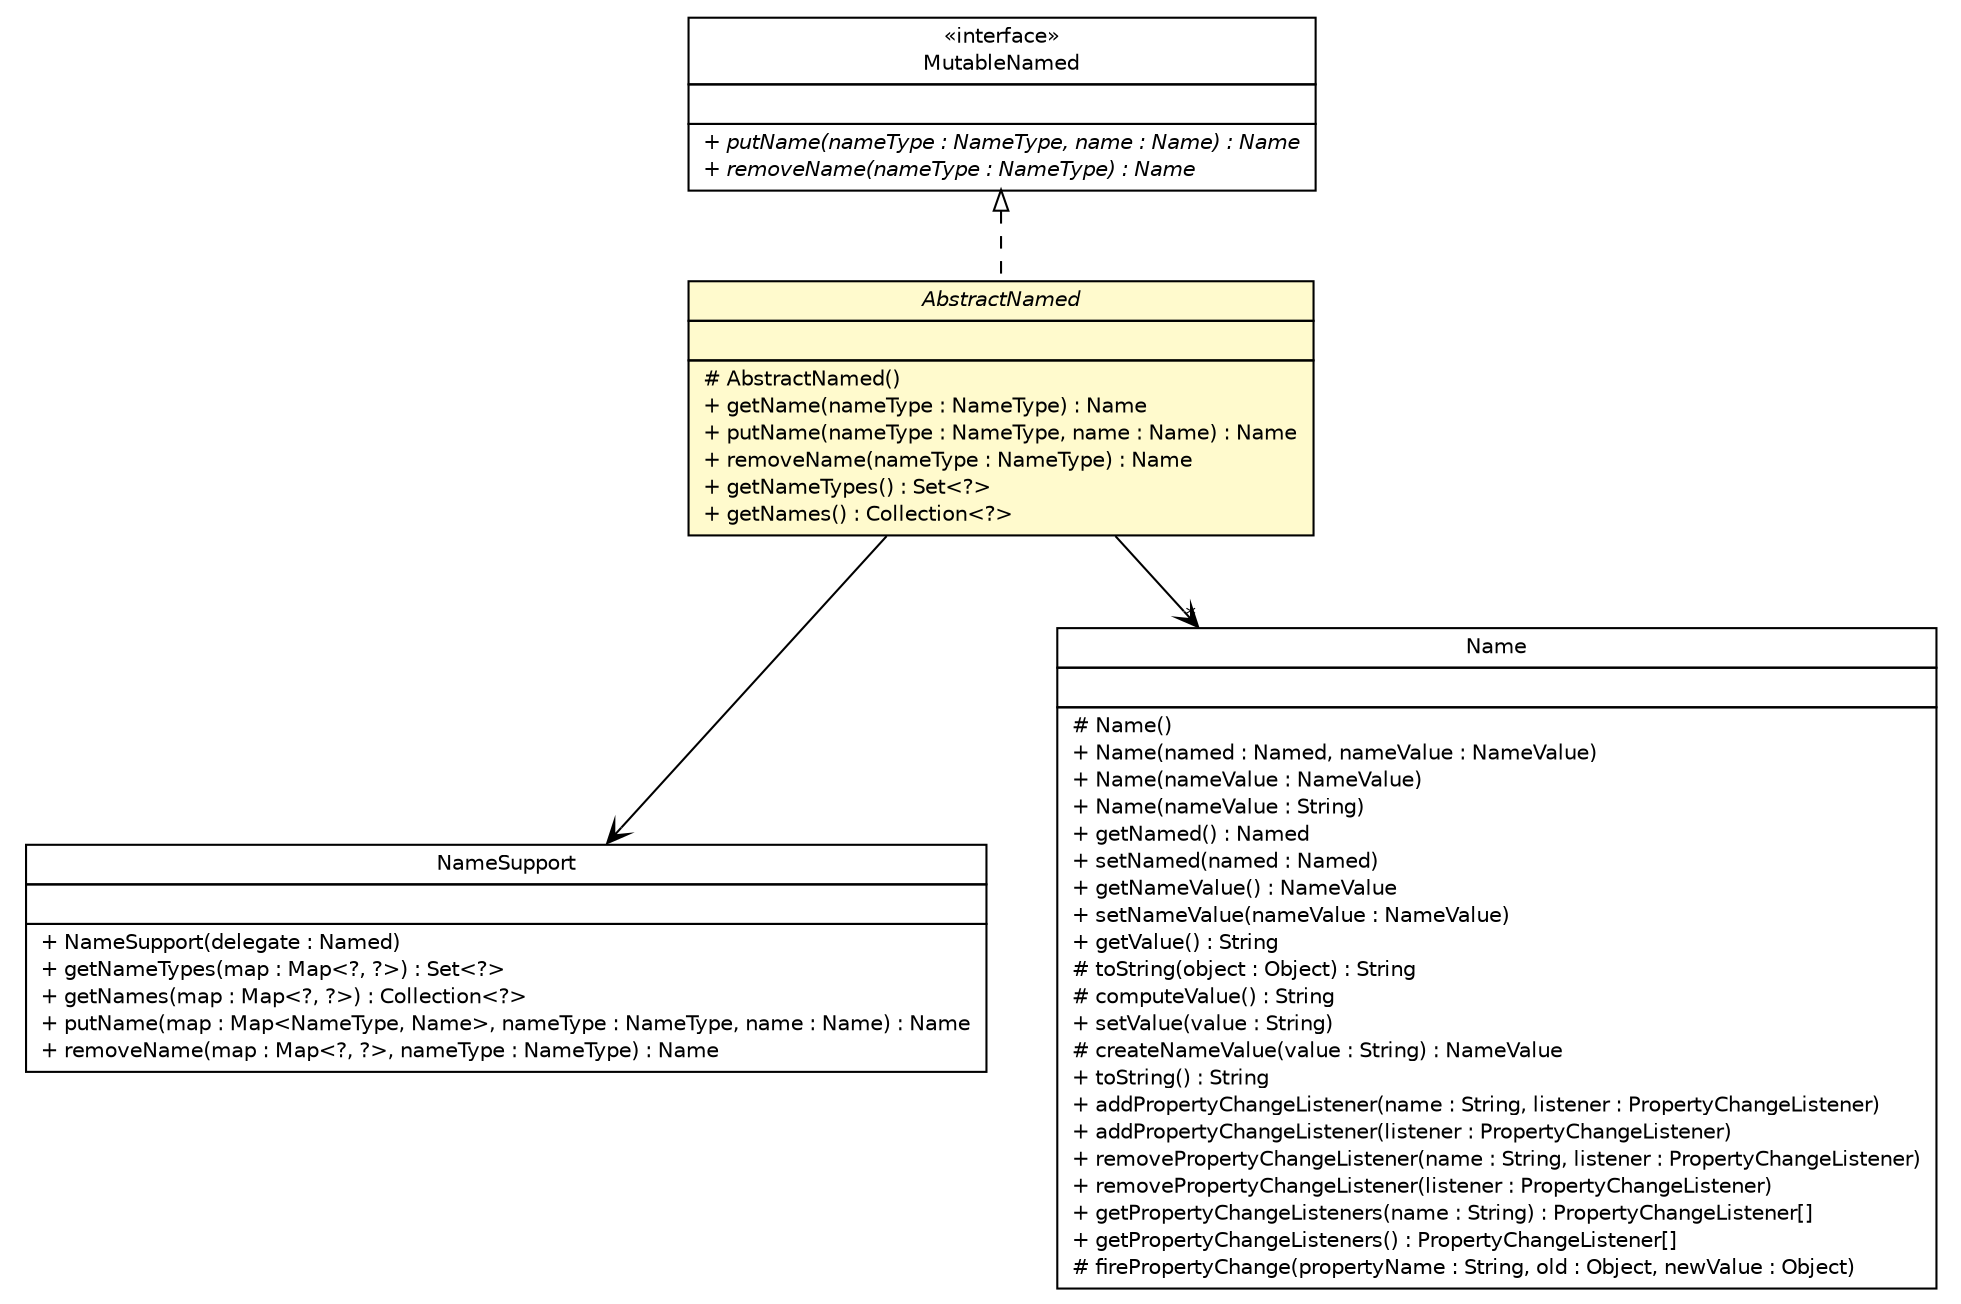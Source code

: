 #!/usr/local/bin/dot
#
# Class diagram 
# Generated by UMLGraph version R5_6-24-gf6e263 (http://www.umlgraph.org/)
#

digraph G {
	edge [fontname="Helvetica",fontsize=10,labelfontname="Helvetica",labelfontsize=10];
	node [fontname="Helvetica",fontsize=10,shape=plaintext];
	nodesep=0.25;
	ranksep=0.5;
	// com.edugility.nomen.NameSupport
	c38 [label=<<table title="com.edugility.nomen.NameSupport" border="0" cellborder="1" cellspacing="0" cellpadding="2" port="p" href="./NameSupport.html">
		<tr><td><table border="0" cellspacing="0" cellpadding="1">
<tr><td align="center" balign="center"> NameSupport </td></tr>
		</table></td></tr>
		<tr><td><table border="0" cellspacing="0" cellpadding="1">
<tr><td align="left" balign="left">  </td></tr>
		</table></td></tr>
		<tr><td><table border="0" cellspacing="0" cellpadding="1">
<tr><td align="left" balign="left"> + NameSupport(delegate : Named) </td></tr>
<tr><td align="left" balign="left"> + getNameTypes(map : Map&lt;?, ?&gt;) : Set&lt;?&gt; </td></tr>
<tr><td align="left" balign="left"> + getNames(map : Map&lt;?, ?&gt;) : Collection&lt;?&gt; </td></tr>
<tr><td align="left" balign="left"> + putName(map : Map&lt;NameType, Name&gt;, nameType : NameType, name : Name) : Name </td></tr>
<tr><td align="left" balign="left"> + removeName(map : Map&lt;?, ?&gt;, nameType : NameType) : Name </td></tr>
		</table></td></tr>
		</table>>, URL="./NameSupport.html", fontname="Helvetica", fontcolor="black", fontsize=10.0];
	// com.edugility.nomen.Name
	c48 [label=<<table title="com.edugility.nomen.Name" border="0" cellborder="1" cellspacing="0" cellpadding="2" port="p" href="./Name.html">
		<tr><td><table border="0" cellspacing="0" cellpadding="1">
<tr><td align="center" balign="center"> Name </td></tr>
		</table></td></tr>
		<tr><td><table border="0" cellspacing="0" cellpadding="1">
<tr><td align="left" balign="left">  </td></tr>
		</table></td></tr>
		<tr><td><table border="0" cellspacing="0" cellpadding="1">
<tr><td align="left" balign="left"> # Name() </td></tr>
<tr><td align="left" balign="left"> + Name(named : Named, nameValue : NameValue) </td></tr>
<tr><td align="left" balign="left"> + Name(nameValue : NameValue) </td></tr>
<tr><td align="left" balign="left"> + Name(nameValue : String) </td></tr>
<tr><td align="left" balign="left"> + getNamed() : Named </td></tr>
<tr><td align="left" balign="left"> + setNamed(named : Named) </td></tr>
<tr><td align="left" balign="left"> + getNameValue() : NameValue </td></tr>
<tr><td align="left" balign="left"> + setNameValue(nameValue : NameValue) </td></tr>
<tr><td align="left" balign="left"> + getValue() : String </td></tr>
<tr><td align="left" balign="left"> # toString(object : Object) : String </td></tr>
<tr><td align="left" balign="left"> # computeValue() : String </td></tr>
<tr><td align="left" balign="left"> + setValue(value : String) </td></tr>
<tr><td align="left" balign="left"> # createNameValue(value : String) : NameValue </td></tr>
<tr><td align="left" balign="left"> + toString() : String </td></tr>
<tr><td align="left" balign="left"> + addPropertyChangeListener(name : String, listener : PropertyChangeListener) </td></tr>
<tr><td align="left" balign="left"> + addPropertyChangeListener(listener : PropertyChangeListener) </td></tr>
<tr><td align="left" balign="left"> + removePropertyChangeListener(name : String, listener : PropertyChangeListener) </td></tr>
<tr><td align="left" balign="left"> + removePropertyChangeListener(listener : PropertyChangeListener) </td></tr>
<tr><td align="left" balign="left"> + getPropertyChangeListeners(name : String) : PropertyChangeListener[] </td></tr>
<tr><td align="left" balign="left"> + getPropertyChangeListeners() : PropertyChangeListener[] </td></tr>
<tr><td align="left" balign="left"> # firePropertyChange(propertyName : String, old : Object, newValue : Object) </td></tr>
		</table></td></tr>
		</table>>, URL="./Name.html", fontname="Helvetica", fontcolor="black", fontsize=10.0];
	// com.edugility.nomen.MutableNamed
	c49 [label=<<table title="com.edugility.nomen.MutableNamed" border="0" cellborder="1" cellspacing="0" cellpadding="2" port="p" href="./MutableNamed.html">
		<tr><td><table border="0" cellspacing="0" cellpadding="1">
<tr><td align="center" balign="center"> &#171;interface&#187; </td></tr>
<tr><td align="center" balign="center"> MutableNamed </td></tr>
		</table></td></tr>
		<tr><td><table border="0" cellspacing="0" cellpadding="1">
<tr><td align="left" balign="left">  </td></tr>
		</table></td></tr>
		<tr><td><table border="0" cellspacing="0" cellpadding="1">
<tr><td align="left" balign="left"><font face="Helvetica-Oblique" point-size="10.0"> + putName(nameType : NameType, name : Name) : Name </font></td></tr>
<tr><td align="left" balign="left"><font face="Helvetica-Oblique" point-size="10.0"> + removeName(nameType : NameType) : Name </font></td></tr>
		</table></td></tr>
		</table>>, URL="./MutableNamed.html", fontname="Helvetica", fontcolor="black", fontsize=10.0];
	// com.edugility.nomen.AbstractNamed
	c51 [label=<<table title="com.edugility.nomen.AbstractNamed" border="0" cellborder="1" cellspacing="0" cellpadding="2" port="p" bgcolor="lemonChiffon" href="./AbstractNamed.html">
		<tr><td><table border="0" cellspacing="0" cellpadding="1">
<tr><td align="center" balign="center"><font face="Helvetica-Oblique"> AbstractNamed </font></td></tr>
		</table></td></tr>
		<tr><td><table border="0" cellspacing="0" cellpadding="1">
<tr><td align="left" balign="left">  </td></tr>
		</table></td></tr>
		<tr><td><table border="0" cellspacing="0" cellpadding="1">
<tr><td align="left" balign="left"> # AbstractNamed() </td></tr>
<tr><td align="left" balign="left"> + getName(nameType : NameType) : Name </td></tr>
<tr><td align="left" balign="left"> + putName(nameType : NameType, name : Name) : Name </td></tr>
<tr><td align="left" balign="left"> + removeName(nameType : NameType) : Name </td></tr>
<tr><td align="left" balign="left"> + getNameTypes() : Set&lt;?&gt; </td></tr>
<tr><td align="left" balign="left"> + getNames() : Collection&lt;?&gt; </td></tr>
		</table></td></tr>
		</table>>, URL="./AbstractNamed.html", fontname="Helvetica", fontcolor="black", fontsize=10.0];
	//com.edugility.nomen.AbstractNamed implements com.edugility.nomen.MutableNamed
	c49:p -> c51:p [dir=back,arrowtail=empty,style=dashed];
	// com.edugility.nomen.AbstractNamed NAVASSOC com.edugility.nomen.Name
	c51:p -> c48:p [taillabel="", label="", headlabel="*", fontname="Helvetica", fontcolor="black", fontsize=10.0, color="black", arrowhead=open];
	// com.edugility.nomen.AbstractNamed NAVASSOC com.edugility.nomen.NameSupport
	c51:p -> c38:p [taillabel="", label="", headlabel="", fontname="Helvetica", fontcolor="black", fontsize=10.0, color="black", arrowhead=open];
}

